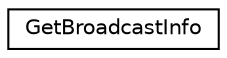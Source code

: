 digraph "Graphical Class Hierarchy"
{
  edge [fontname="Helvetica",fontsize="10",labelfontname="Helvetica",labelfontsize="10"];
  node [fontname="Helvetica",fontsize="10",shape=record];
  rankdir="LR";
  Node0 [label="GetBroadcastInfo",height=0.2,width=0.4,color="black", fillcolor="white", style="filled",URL="$struct_get_broadcast_info.html",tooltip="Get broadcast info. "];
}
